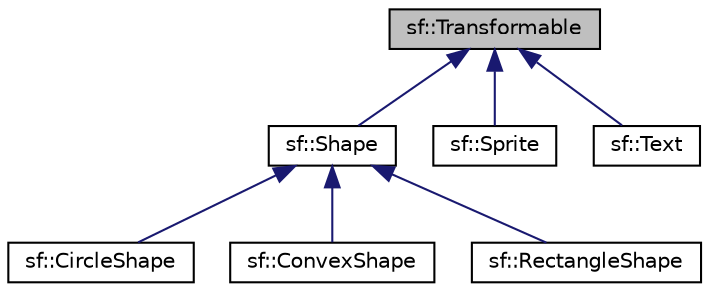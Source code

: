 digraph "sf::Transformable"
{
  edge [fontname="Helvetica",fontsize="10",labelfontname="Helvetica",labelfontsize="10"];
  node [fontname="Helvetica",fontsize="10",shape=record];
  Node0 [label="sf::Transformable",height=0.2,width=0.4,color="black", fillcolor="grey75", style="filled", fontcolor="black"];
  Node0 -> Node1 [dir="back",color="midnightblue",fontsize="10",style="solid"];
  Node1 [label="sf::Shape",height=0.2,width=0.4,color="black", fillcolor="white", style="filled",URL="$classsf_1_1_shape.html",tooltip="Base class for textured shapes with outline. "];
  Node1 -> Node2 [dir="back",color="midnightblue",fontsize="10",style="solid"];
  Node2 [label="sf::CircleShape",height=0.2,width=0.4,color="black", fillcolor="white", style="filled",URL="$classsf_1_1_circle_shape.html",tooltip="Specialized shape representing a circle. "];
  Node1 -> Node3 [dir="back",color="midnightblue",fontsize="10",style="solid"];
  Node3 [label="sf::ConvexShape",height=0.2,width=0.4,color="black", fillcolor="white", style="filled",URL="$classsf_1_1_convex_shape.html",tooltip="Specialized shape representing a convex polygon. "];
  Node1 -> Node4 [dir="back",color="midnightblue",fontsize="10",style="solid"];
  Node4 [label="sf::RectangleShape",height=0.2,width=0.4,color="black", fillcolor="white", style="filled",URL="$classsf_1_1_rectangle_shape.html",tooltip="Specialized shape representing a rectangle. "];
  Node0 -> Node5 [dir="back",color="midnightblue",fontsize="10",style="solid"];
  Node5 [label="sf::Sprite",height=0.2,width=0.4,color="black", fillcolor="white", style="filled",URL="$classsf_1_1_sprite.html",tooltip="Drawable representation of a texture, with its own transformations, color, etc. "];
  Node0 -> Node6 [dir="back",color="midnightblue",fontsize="10",style="solid"];
  Node6 [label="sf::Text",height=0.2,width=0.4,color="black", fillcolor="white", style="filled",URL="$classsf_1_1_text.html",tooltip="Graphical text that can be drawn to a render target. "];
}
